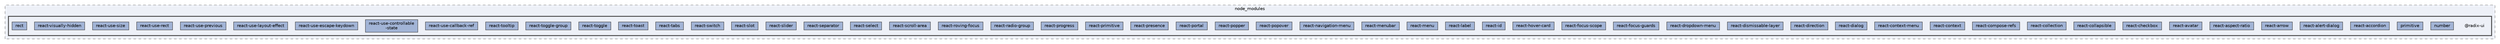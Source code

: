 digraph "C:/Users/arisc/OneDrive/Documents/GitHub/FINAL/EcoEats-Project/node_modules/@radix-ui"
{
 // LATEX_PDF_SIZE
  bgcolor="transparent";
  edge [fontname=Helvetica,fontsize=10,labelfontname=Helvetica,labelfontsize=10];
  node [fontname=Helvetica,fontsize=10,shape=box,height=0.2,width=0.4];
  compound=true
  subgraph clusterdir_5091f2b68170d33f954320199e2fed0a {
    graph [ bgcolor="#edf0f7", pencolor="grey50", label="node_modules", fontname=Helvetica,fontsize=10 style="filled,dashed", URL="dir_5091f2b68170d33f954320199e2fed0a.html",tooltip=""]
  subgraph clusterdir_ab62ad447ec992f2fe79c76b760e4d1f {
    graph [ bgcolor="#edf0f7", pencolor="grey25", label="", fontname=Helvetica,fontsize=10 style="filled,bold", URL="dir_ab62ad447ec992f2fe79c76b760e4d1f.html",tooltip=""]
    dir_ab62ad447ec992f2fe79c76b760e4d1f [shape=plaintext, label="@radix-ui"];
  dir_fa46a62edaa016d9fd2623956ea90b1b [label="number", fillcolor="#a2b4d6", color="grey25", style="filled", URL="dir_fa46a62edaa016d9fd2623956ea90b1b.html",tooltip=""];
  dir_8dea45c782f5bb71ec5241d270f08fec [label="primitive", fillcolor="#a2b4d6", color="grey25", style="filled", URL="dir_8dea45c782f5bb71ec5241d270f08fec.html",tooltip=""];
  dir_d84addb31265cefb371cb7f9eec1f4bd [label="react-accordion", fillcolor="#a2b4d6", color="grey25", style="filled", URL="dir_d84addb31265cefb371cb7f9eec1f4bd.html",tooltip=""];
  dir_f1eb81537c118d2951fdbb5b806dbd19 [label="react-alert-dialog", fillcolor="#a2b4d6", color="grey25", style="filled", URL="dir_f1eb81537c118d2951fdbb5b806dbd19.html",tooltip=""];
  dir_bf5fca4d04285b5b7326f2b26289eb9a [label="react-arrow", fillcolor="#a2b4d6", color="grey25", style="filled", URL="dir_bf5fca4d04285b5b7326f2b26289eb9a.html",tooltip=""];
  dir_68ebeff8e7b9826bc33fbe2c2889a378 [label="react-aspect-ratio", fillcolor="#a2b4d6", color="grey25", style="filled", URL="dir_68ebeff8e7b9826bc33fbe2c2889a378.html",tooltip=""];
  dir_5050cfd626ead3d40c30a8639ea5f7ac [label="react-avatar", fillcolor="#a2b4d6", color="grey25", style="filled", URL="dir_5050cfd626ead3d40c30a8639ea5f7ac.html",tooltip=""];
  dir_7be832d2e62163b8ea77405f92af4961 [label="react-checkbox", fillcolor="#a2b4d6", color="grey25", style="filled", URL="dir_7be832d2e62163b8ea77405f92af4961.html",tooltip=""];
  dir_af3cc27fc4973120059f1fa7edeadd65 [label="react-collapsible", fillcolor="#a2b4d6", color="grey25", style="filled", URL="dir_af3cc27fc4973120059f1fa7edeadd65.html",tooltip=""];
  dir_21d81ac2ba9bcfa52efec9143081cca3 [label="react-collection", fillcolor="#a2b4d6", color="grey25", style="filled", URL="dir_21d81ac2ba9bcfa52efec9143081cca3.html",tooltip=""];
  dir_28bb1a2d968ff71970ad56a1712a362d [label="react-compose-refs", fillcolor="#a2b4d6", color="grey25", style="filled", URL="dir_28bb1a2d968ff71970ad56a1712a362d.html",tooltip=""];
  dir_64c1115ee89b7e64c90c143acd006c49 [label="react-context", fillcolor="#a2b4d6", color="grey25", style="filled", URL="dir_64c1115ee89b7e64c90c143acd006c49.html",tooltip=""];
  dir_ab568c534c1ea0f04ede0a5ed0c831c0 [label="react-context-menu", fillcolor="#a2b4d6", color="grey25", style="filled", URL="dir_ab568c534c1ea0f04ede0a5ed0c831c0.html",tooltip=""];
  dir_5df933832c824133b9640e243bd90f26 [label="react-dialog", fillcolor="#a2b4d6", color="grey25", style="filled", URL="dir_5df933832c824133b9640e243bd90f26.html",tooltip=""];
  dir_126aab3e8f4ef251da20fc1e56ed2ee8 [label="react-direction", fillcolor="#a2b4d6", color="grey25", style="filled", URL="dir_126aab3e8f4ef251da20fc1e56ed2ee8.html",tooltip=""];
  dir_9ddd082ed86d2b776a4dce8124900b53 [label="react-dismissable-layer", fillcolor="#a2b4d6", color="grey25", style="filled", URL="dir_9ddd082ed86d2b776a4dce8124900b53.html",tooltip=""];
  dir_9ae10c3f202d32bfa59b1d102df01c03 [label="react-dropdown-menu", fillcolor="#a2b4d6", color="grey25", style="filled", URL="dir_9ae10c3f202d32bfa59b1d102df01c03.html",tooltip=""];
  dir_2b0d420b3e9ecc68d24c5ddc94e8ed11 [label="react-focus-guards", fillcolor="#a2b4d6", color="grey25", style="filled", URL="dir_2b0d420b3e9ecc68d24c5ddc94e8ed11.html",tooltip=""];
  dir_56deb0e6b52e646824f912b9af662f79 [label="react-focus-scope", fillcolor="#a2b4d6", color="grey25", style="filled", URL="dir_56deb0e6b52e646824f912b9af662f79.html",tooltip=""];
  dir_651c555a1a08a337f921dd6966f23c5b [label="react-hover-card", fillcolor="#a2b4d6", color="grey25", style="filled", URL="dir_651c555a1a08a337f921dd6966f23c5b.html",tooltip=""];
  dir_6bc42a09895d43482b195402efcf4e43 [label="react-id", fillcolor="#a2b4d6", color="grey25", style="filled", URL="dir_6bc42a09895d43482b195402efcf4e43.html",tooltip=""];
  dir_9f4a0e290a447127d6bb278096e77619 [label="react-label", fillcolor="#a2b4d6", color="grey25", style="filled", URL="dir_9f4a0e290a447127d6bb278096e77619.html",tooltip=""];
  dir_b3703beec738e0cb8dc3eb109a2a3718 [label="react-menu", fillcolor="#a2b4d6", color="grey25", style="filled", URL="dir_b3703beec738e0cb8dc3eb109a2a3718.html",tooltip=""];
  dir_41fcec6991e0fe9e4ab69252625c51f8 [label="react-menubar", fillcolor="#a2b4d6", color="grey25", style="filled", URL="dir_41fcec6991e0fe9e4ab69252625c51f8.html",tooltip=""];
  dir_7eb7db165bc1f454138cc1182e48241c [label="react-navigation-menu", fillcolor="#a2b4d6", color="grey25", style="filled", URL="dir_7eb7db165bc1f454138cc1182e48241c.html",tooltip=""];
  dir_7ed86aebfa963f0cf39d113f63cf9293 [label="react-popover", fillcolor="#a2b4d6", color="grey25", style="filled", URL="dir_7ed86aebfa963f0cf39d113f63cf9293.html",tooltip=""];
  dir_980625f79e89adaaa9104f15c0080769 [label="react-popper", fillcolor="#a2b4d6", color="grey25", style="filled", URL="dir_980625f79e89adaaa9104f15c0080769.html",tooltip=""];
  dir_ad9bbe28dad63207be382429b74a71bc [label="react-portal", fillcolor="#a2b4d6", color="grey25", style="filled", URL="dir_ad9bbe28dad63207be382429b74a71bc.html",tooltip=""];
  dir_e73734123252c079c551f8c13e0ff14a [label="react-presence", fillcolor="#a2b4d6", color="grey25", style="filled", URL="dir_e73734123252c079c551f8c13e0ff14a.html",tooltip=""];
  dir_376557108b4cb44b0bd67097ee9a0a04 [label="react-primitive", fillcolor="#a2b4d6", color="grey25", style="filled", URL="dir_376557108b4cb44b0bd67097ee9a0a04.html",tooltip=""];
  dir_244fdca8c2a6b91c1abdd1b9d299d348 [label="react-progress", fillcolor="#a2b4d6", color="grey25", style="filled", URL="dir_244fdca8c2a6b91c1abdd1b9d299d348.html",tooltip=""];
  dir_d9bb1286dff8afde60cec038e04c9c0f [label="react-radio-group", fillcolor="#a2b4d6", color="grey25", style="filled", URL="dir_d9bb1286dff8afde60cec038e04c9c0f.html",tooltip=""];
  dir_82c4711823d2aca427668ac91017f53f [label="react-roving-focus", fillcolor="#a2b4d6", color="grey25", style="filled", URL="dir_82c4711823d2aca427668ac91017f53f.html",tooltip=""];
  dir_08da06367f2d88b2fae5b21c4e8129f9 [label="react-scroll-area", fillcolor="#a2b4d6", color="grey25", style="filled", URL="dir_08da06367f2d88b2fae5b21c4e8129f9.html",tooltip=""];
  dir_1a1c9944639157a9eaab5f1788ea8b89 [label="react-select", fillcolor="#a2b4d6", color="grey25", style="filled", URL="dir_1a1c9944639157a9eaab5f1788ea8b89.html",tooltip=""];
  dir_0fecee98a0f0653436745b65e5343f0f [label="react-separator", fillcolor="#a2b4d6", color="grey25", style="filled", URL="dir_0fecee98a0f0653436745b65e5343f0f.html",tooltip=""];
  dir_aa2108dfb7e5e9d6fd66cb128521fc7f [label="react-slider", fillcolor="#a2b4d6", color="grey25", style="filled", URL="dir_aa2108dfb7e5e9d6fd66cb128521fc7f.html",tooltip=""];
  dir_1492da0159536acf6470ab6d5e8fe367 [label="react-slot", fillcolor="#a2b4d6", color="grey25", style="filled", URL="dir_1492da0159536acf6470ab6d5e8fe367.html",tooltip=""];
  dir_a0c11d4abf7274c1b572fbeb2a0e8caf [label="react-switch", fillcolor="#a2b4d6", color="grey25", style="filled", URL="dir_a0c11d4abf7274c1b572fbeb2a0e8caf.html",tooltip=""];
  dir_2a8fd00b6d5d6a11f18b7c3387d51581 [label="react-tabs", fillcolor="#a2b4d6", color="grey25", style="filled", URL="dir_2a8fd00b6d5d6a11f18b7c3387d51581.html",tooltip=""];
  dir_1a9a49770692b9156d60e9c9bd4e53b4 [label="react-toast", fillcolor="#a2b4d6", color="grey25", style="filled", URL="dir_1a9a49770692b9156d60e9c9bd4e53b4.html",tooltip=""];
  dir_b5fb81cdee7ccee8ad4ab9bb8c5678cf [label="react-toggle", fillcolor="#a2b4d6", color="grey25", style="filled", URL="dir_b5fb81cdee7ccee8ad4ab9bb8c5678cf.html",tooltip=""];
  dir_ad5cb070e64a67b068fbb57e17548a2d [label="react-toggle-group", fillcolor="#a2b4d6", color="grey25", style="filled", URL="dir_ad5cb070e64a67b068fbb57e17548a2d.html",tooltip=""];
  dir_e30e2839f5335185dc538bd8e4f5a09d [label="react-tooltip", fillcolor="#a2b4d6", color="grey25", style="filled", URL="dir_e30e2839f5335185dc538bd8e4f5a09d.html",tooltip=""];
  dir_45f3eb707d439ef960585992994fbe7f [label="react-use-callback-ref", fillcolor="#a2b4d6", color="grey25", style="filled", URL="dir_45f3eb707d439ef960585992994fbe7f.html",tooltip=""];
  dir_6668d5ac88a49fc1e8e0f25af653bf13 [label="react-use-controllable\l-state", fillcolor="#a2b4d6", color="grey25", style="filled", URL="dir_6668d5ac88a49fc1e8e0f25af653bf13.html",tooltip=""];
  dir_d552a23c4445b10b2dff3a59630ee6f8 [label="react-use-escape-keydown", fillcolor="#a2b4d6", color="grey25", style="filled", URL="dir_d552a23c4445b10b2dff3a59630ee6f8.html",tooltip=""];
  dir_db59ae89b689cdd3df9a0820d9e4f56a [label="react-use-layout-effect", fillcolor="#a2b4d6", color="grey25", style="filled", URL="dir_db59ae89b689cdd3df9a0820d9e4f56a.html",tooltip=""];
  dir_eb7baa12bc067d5cc0ad37024f48dd29 [label="react-use-previous", fillcolor="#a2b4d6", color="grey25", style="filled", URL="dir_eb7baa12bc067d5cc0ad37024f48dd29.html",tooltip=""];
  dir_81bc34053c0ca74b2905b53b4ebd48ed [label="react-use-rect", fillcolor="#a2b4d6", color="grey25", style="filled", URL="dir_81bc34053c0ca74b2905b53b4ebd48ed.html",tooltip=""];
  dir_cd8d6d27b379a4da40630c9e44775c9d [label="react-use-size", fillcolor="#a2b4d6", color="grey25", style="filled", URL="dir_cd8d6d27b379a4da40630c9e44775c9d.html",tooltip=""];
  dir_6cc723e1fc3d5312cf15fc13b006af9e [label="react-visually-hidden", fillcolor="#a2b4d6", color="grey25", style="filled", URL="dir_6cc723e1fc3d5312cf15fc13b006af9e.html",tooltip=""];
  dir_48ac3100b4c9bc9df2d8585f4cffa488 [label="rect", fillcolor="#a2b4d6", color="grey25", style="filled", URL="dir_48ac3100b4c9bc9df2d8585f4cffa488.html",tooltip=""];
  }
  }
}

